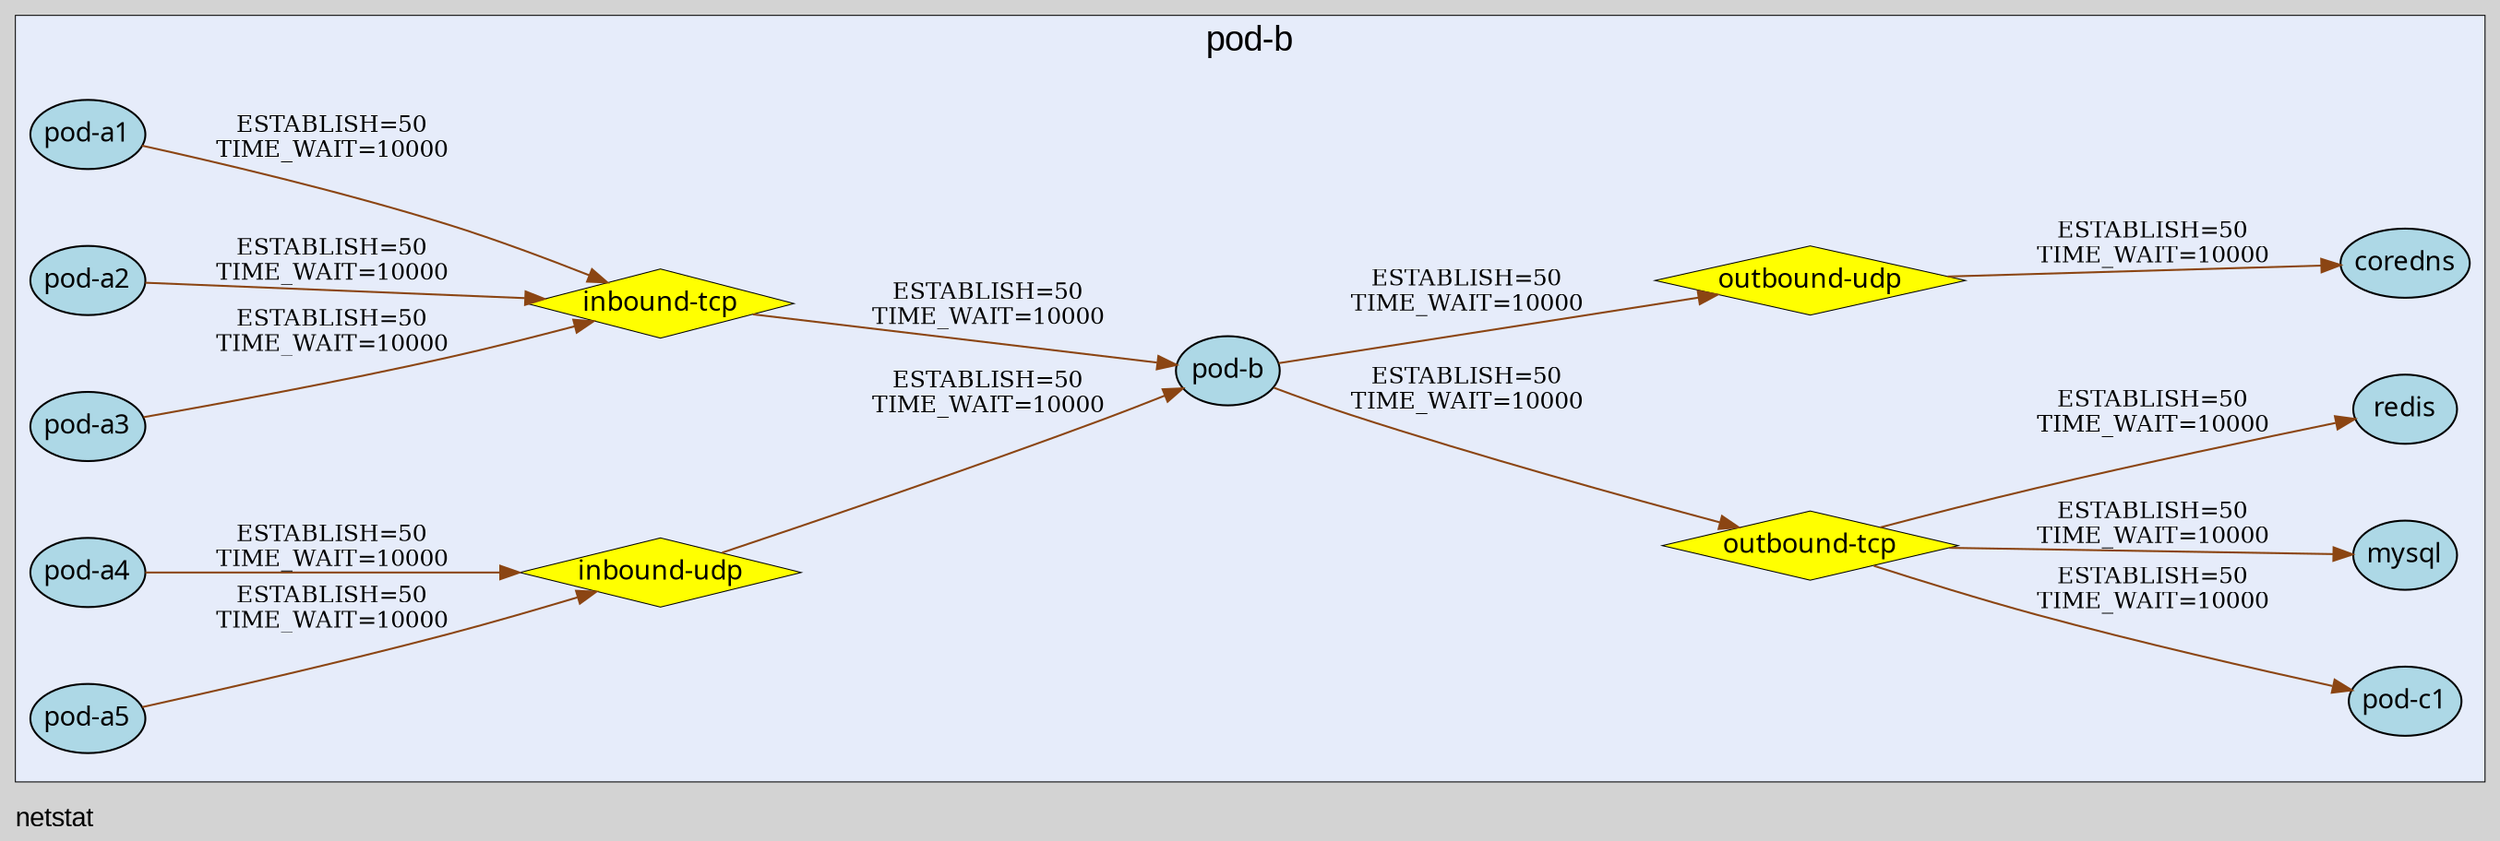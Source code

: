 digraph G{
	label="netstat" labeljust="l" fontname="Arial" fontsize="14" rankdir="LR" bgcolor="lightgray" style="solid" penwidth="0.5" pad="0.0" nodesep="0.35"
	node [shape="ellipse" style="filled" fillcolor="lightblue" fontname="Verdana" penwidth="1.0" margin="0.05,0.0"]
	edge [minlen="2" fontsize=12 color="saddlebrown"]
	subgraph "cluster"{
		bgcolor="#e6ecfa" label="pod-b" labelloc="t" labeljust="c" fontsize="18"
		"pod-a1" [ label="pod-a1" ]
		"pod-a2" [ label="pod-a2" ]
		"pod-a3" [ label="pod-a3" ]
		"pod-a4" [ label="pod-a4" ]
		"pod-a5" [ label="pod-a5" ]
		"pod-b" [ label="pod-b" ]
		"pod-c1" [ label="pod-c1" ]
		"coredns" [ label="coredns" ]
		"mysql" [ label="mysql" ]
		"redis" [ label="redis" ]
		"inbound-tcp" [ shape="diamond" fillcolor="yellow" label="inbound-tcp" penwidth="0.5" ]
		"inbound-udp" [ shape="diamond" fillcolor="yellow" label="inbound-udp" penwidth="0.5" ]
		"outbound-tcp" [ shape="diamond" fillcolor="yellow" label="outbound-tcp" penwidth="0.5" ]
		"outbound-udp" [ shape="diamond" fillcolor="yellow" label="outbound-udp" penwidth="0.5" ]
	}
	
	"pod-a1" -> "inbound-tcp" [ label="ESTABLISH=50\nTIME_WAIT=10000" ]
	"pod-a2" -> "inbound-tcp" [ label="ESTABLISH=50\nTIME_WAIT=10000" ]
	"pod-a3" -> "inbound-tcp" [ label="ESTABLISH=50\nTIME_WAIT=10000" ]
	"pod-a4" -> "inbound-udp" [ label="ESTABLISH=50\nTIME_WAIT=10000" ]
	"pod-a5" -> "inbound-udp" [ label="ESTABLISH=50\nTIME_WAIT=10000" ]
	"inbound-tcp" -> "pod-b" [ label="ESTABLISH=50\nTIME_WAIT=10000" ]
	"inbound-udp" -> "pod-b" [ label="ESTABLISH=50\nTIME_WAIT=10000" ]
	"pod-b" -> "outbound-udp" [ label="ESTABLISH=50\nTIME_WAIT=10000" ]
	"pod-b" -> "outbound-tcp" [ label="ESTABLISH=50\nTIME_WAIT=10000" ]
	"outbound-tcp" -> "mysql" [ label="ESTABLISH=50\nTIME_WAIT=10000" ]
	"outbound-tcp" -> "redis" [ label="ESTABLISH=50\nTIME_WAIT=10000" ]
	"outbound-tcp" -> "pod-c1" [ label="ESTABLISH=50\nTIME_WAIT=10000" ]
	"outbound-udp" -> "coredns" [ label="ESTABLISH=50\nTIME_WAIT=10000" ]
}

